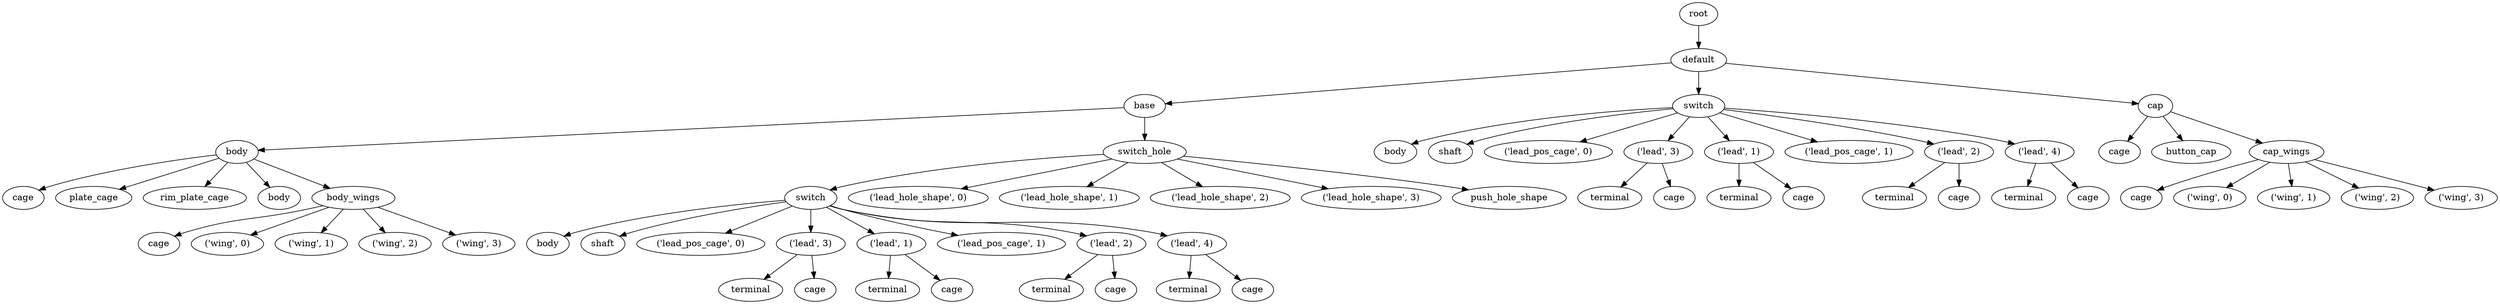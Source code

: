 digraph default {
    root_1 [label="root"];
    default_2 [label="default"];
    base_3 [label="base"];
    body_4 [label="body"];
    cage_5 [label="cage"];
    plate_cage_6 [label="plate_cage"];
    rim_plate_cage_7 [label="rim_plate_cage"];
    body_8 [label="body"];
    body_wings_9 [label="body_wings"];
    cage_10 [label="cage"];
    wing_11 [label="\('wing',\ 0\)"];
    wing_12 [label="\('wing',\ 1\)"];
    wing_13 [label="\('wing',\ 2\)"];
    wing_14 [label="\('wing',\ 3\)"];
    switch_hole_15 [label="switch_hole"];
    switch_16 [label="switch"];
    body_17 [label="body"];
    shaft_18 [label="shaft"];
    lead_pos_cage_19 [label="\('lead_pos_cage',\ 0\)"];
    lead_20 [label="\('lead',\ 3\)"];
    terminal_21 [label="terminal"];
    cage_22 [label="cage"];
    lead_23 [label="\('lead',\ 1\)"];
    terminal_24 [label="terminal"];
    cage_25 [label="cage"];
    lead_pos_cage_26 [label="\('lead_pos_cage',\ 1\)"];
    lead_27 [label="\('lead',\ 2\)"];
    terminal_28 [label="terminal"];
    cage_29 [label="cage"];
    lead_30 [label="\('lead',\ 4\)"];
    terminal_31 [label="terminal"];
    cage_32 [label="cage"];
    lead_hole_shape_33 [label="\('lead_hole_shape',\ 0\)"];
    lead_hole_shape_34 [label="\('lead_hole_shape',\ 1\)"];
    lead_hole_shape_35 [label="\('lead_hole_shape',\ 2\)"];
    lead_hole_shape_36 [label="\('lead_hole_shape',\ 3\)"];
    push_hole_shape_37 [label="push_hole_shape"];
    switch_38 [label="switch"];
    body_39 [label="body"];
    shaft_40 [label="shaft"];
    lead_pos_cage_41 [label="\('lead_pos_cage',\ 0\)"];
    lead_42 [label="\('lead',\ 3\)"];
    terminal_43 [label="terminal"];
    cage_44 [label="cage"];
    lead_45 [label="\('lead',\ 1\)"];
    terminal_46 [label="terminal"];
    cage_47 [label="cage"];
    lead_pos_cage_48 [label="\('lead_pos_cage',\ 1\)"];
    lead_49 [label="\('lead',\ 2\)"];
    terminal_50 [label="terminal"];
    cage_51 [label="cage"];
    lead_52 [label="\('lead',\ 4\)"];
    terminal_53 [label="terminal"];
    cage_54 [label="cage"];
    cap_55 [label="cap"];
    cage_56 [label="cage"];
    button_cap_57 [label="button_cap"];
    cap_wings_58 [label="cap_wings"];
    cage_59 [label="cage"];
    wing_60 [label="\('wing',\ 0\)"];
    wing_61 [label="\('wing',\ 1\)"];
    wing_62 [label="\('wing',\ 2\)"];
    wing_63 [label="\('wing',\ 3\)"];
    root_1 -> default_2;
    default_2 -> base_3;
    base_3 -> body_4;
    body_4 -> cage_5;
    body_4 -> plate_cage_6;
    body_4 -> rim_plate_cage_7;
    body_4 -> body_8;
    body_4 -> body_wings_9;
    body_wings_9 -> cage_10;
    body_wings_9 -> wing_11;
    body_wings_9 -> wing_12;
    body_wings_9 -> wing_13;
    body_wings_9 -> wing_14;
    base_3 -> switch_hole_15;
    switch_hole_15 -> switch_16;
    switch_16 -> body_17;
    switch_16 -> shaft_18;
    switch_16 -> lead_pos_cage_19;
    switch_16 -> lead_20;
    lead_20 -> terminal_21;
    lead_20 -> cage_22;
    switch_16 -> lead_23;
    lead_23 -> terminal_24;
    lead_23 -> cage_25;
    switch_16 -> lead_pos_cage_26;
    switch_16 -> lead_27;
    lead_27 -> terminal_28;
    lead_27 -> cage_29;
    switch_16 -> lead_30;
    lead_30 -> terminal_31;
    lead_30 -> cage_32;
    switch_hole_15 -> lead_hole_shape_33;
    switch_hole_15 -> lead_hole_shape_34;
    switch_hole_15 -> lead_hole_shape_35;
    switch_hole_15 -> lead_hole_shape_36;
    switch_hole_15 -> push_hole_shape_37;
    default_2 -> switch_38;
    switch_38 -> body_39;
    switch_38 -> shaft_40;
    switch_38 -> lead_pos_cage_41;
    switch_38 -> lead_42;
    lead_42 -> terminal_43;
    lead_42 -> cage_44;
    switch_38 -> lead_45;
    lead_45 -> terminal_46;
    lead_45 -> cage_47;
    switch_38 -> lead_pos_cage_48;
    switch_38 -> lead_49;
    lead_49 -> terminal_50;
    lead_49 -> cage_51;
    switch_38 -> lead_52;
    lead_52 -> terminal_53;
    lead_52 -> cage_54;
    default_2 -> cap_55;
    cap_55 -> cage_56;
    cap_55 -> button_cap_57;
    cap_55 -> cap_wings_58;
    cap_wings_58 -> cage_59;
    cap_wings_58 -> wing_60;
    cap_wings_58 -> wing_61;
    cap_wings_58 -> wing_62;
    cap_wings_58 -> wing_63;
}
